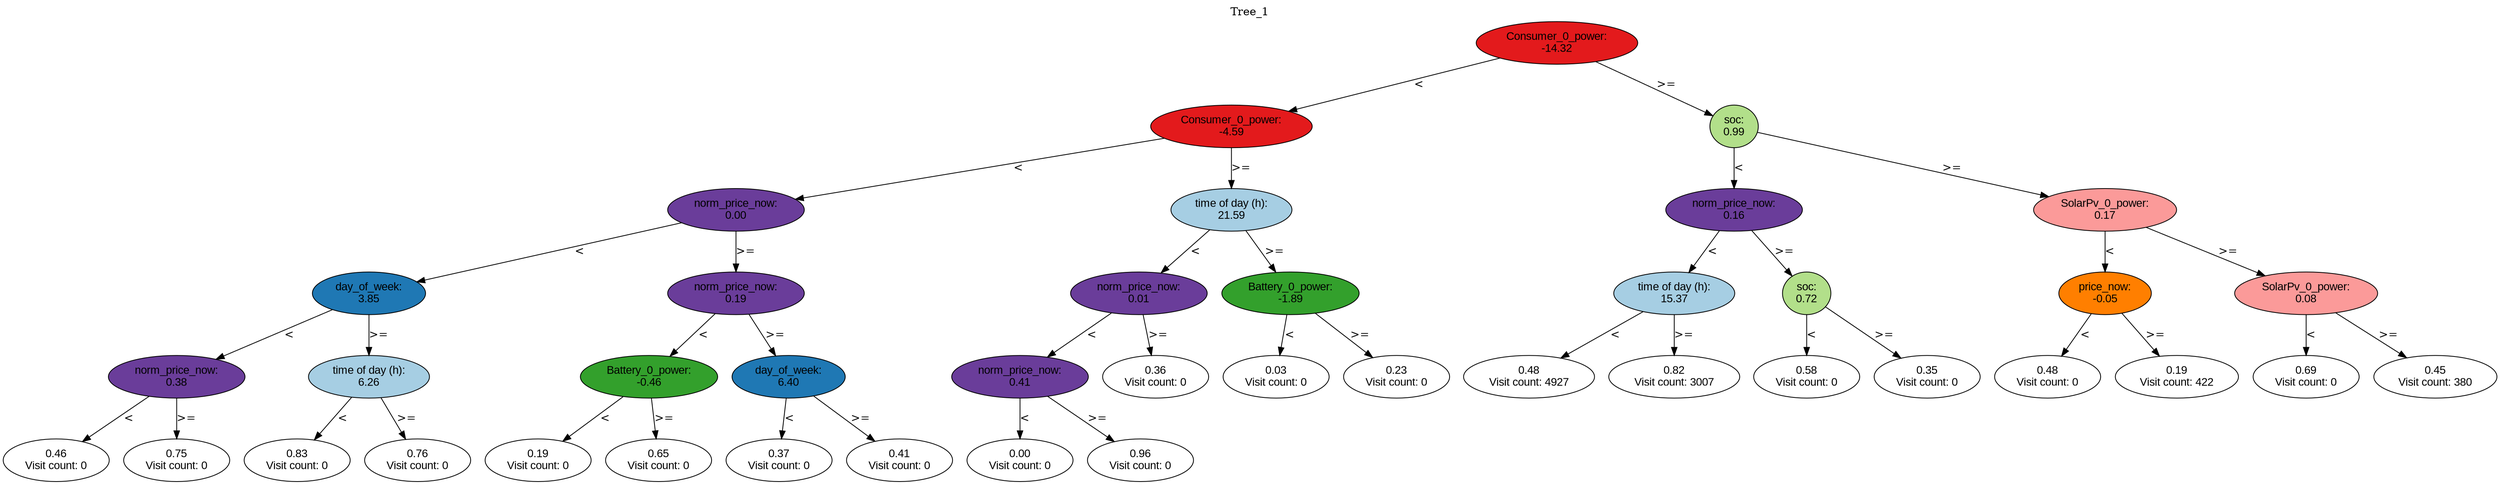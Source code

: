 digraph BST {
    node [fontname="Arial" style=filled colorscheme=paired12];
    0 [ label = "Consumer_0_power:
-14.32" fillcolor=6];
    1 [ label = "Consumer_0_power:
-4.59" fillcolor=6];
    2 [ label = "norm_price_now:
0.00" fillcolor=10];
    3 [ label = "day_of_week:
3.85" fillcolor=2];
    4 [ label = "norm_price_now:
0.38" fillcolor=10];
    5 [ label = "0.46
Visit count: 0" fillcolor=white];
    6 [ label = "0.75
Visit count: 0" fillcolor=white];
    7 [ label = "time of day (h):
6.26" fillcolor=1];
    8 [ label = "0.83
Visit count: 0" fillcolor=white];
    9 [ label = "0.76
Visit count: 0" fillcolor=white];
    10 [ label = "norm_price_now:
0.19" fillcolor=10];
    11 [ label = "Battery_0_power:
-0.46" fillcolor=4];
    12 [ label = "0.19
Visit count: 0" fillcolor=white];
    13 [ label = "0.65
Visit count: 0" fillcolor=white];
    14 [ label = "day_of_week:
6.40" fillcolor=2];
    15 [ label = "0.37
Visit count: 0" fillcolor=white];
    16 [ label = "0.41
Visit count: 0" fillcolor=white];
    17 [ label = "time of day (h):
21.59" fillcolor=1];
    18 [ label = "norm_price_now:
0.01" fillcolor=10];
    19 [ label = "norm_price_now:
0.41" fillcolor=10];
    20 [ label = "0.00
Visit count: 0" fillcolor=white];
    21 [ label = "0.96
Visit count: 0" fillcolor=white];
    22 [ label = "0.36
Visit count: 0" fillcolor=white];
    23 [ label = "Battery_0_power:
-1.89" fillcolor=4];
    24 [ label = "0.03
Visit count: 0" fillcolor=white];
    25 [ label = "0.23
Visit count: 0" fillcolor=white];
    26 [ label = "soc:
0.99" fillcolor=3];
    27 [ label = "norm_price_now:
0.16" fillcolor=10];
    28 [ label = "time of day (h):
15.37" fillcolor=1];
    29 [ label = "0.48
Visit count: 4927" fillcolor=white];
    30 [ label = "0.82
Visit count: 3007" fillcolor=white];
    31 [ label = "soc:
0.72" fillcolor=3];
    32 [ label = "0.58
Visit count: 0" fillcolor=white];
    33 [ label = "0.35
Visit count: 0" fillcolor=white];
    34 [ label = "SolarPv_0_power:
0.17" fillcolor=5];
    35 [ label = "price_now:
-0.05" fillcolor=8];
    36 [ label = "0.48
Visit count: 0" fillcolor=white];
    37 [ label = "0.19
Visit count: 422" fillcolor=white];
    38 [ label = "SolarPv_0_power:
0.08" fillcolor=5];
    39 [ label = "0.69
Visit count: 0" fillcolor=white];
    40 [ label = "0.45
Visit count: 380" fillcolor=white];

    0  -> 1[ label = "<"];
    0  -> 26[ label = ">="];
    1  -> 2[ label = "<"];
    1  -> 17[ label = ">="];
    2  -> 3[ label = "<"];
    2  -> 10[ label = ">="];
    3  -> 4[ label = "<"];
    3  -> 7[ label = ">="];
    4  -> 5[ label = "<"];
    4  -> 6[ label = ">="];
    7  -> 8[ label = "<"];
    7  -> 9[ label = ">="];
    10  -> 11[ label = "<"];
    10  -> 14[ label = ">="];
    11  -> 12[ label = "<"];
    11  -> 13[ label = ">="];
    14  -> 15[ label = "<"];
    14  -> 16[ label = ">="];
    17  -> 18[ label = "<"];
    17  -> 23[ label = ">="];
    18  -> 19[ label = "<"];
    18  -> 22[ label = ">="];
    19  -> 20[ label = "<"];
    19  -> 21[ label = ">="];
    23  -> 24[ label = "<"];
    23  -> 25[ label = ">="];
    26  -> 27[ label = "<"];
    26  -> 34[ label = ">="];
    27  -> 28[ label = "<"];
    27  -> 31[ label = ">="];
    28  -> 29[ label = "<"];
    28  -> 30[ label = ">="];
    31  -> 32[ label = "<"];
    31  -> 33[ label = ">="];
    34  -> 35[ label = "<"];
    34  -> 38[ label = ">="];
    35  -> 36[ label = "<"];
    35  -> 37[ label = ">="];
    38  -> 39[ label = "<"];
    38  -> 40[ label = ">="];

    labelloc="t";
    label="Tree_1";
}